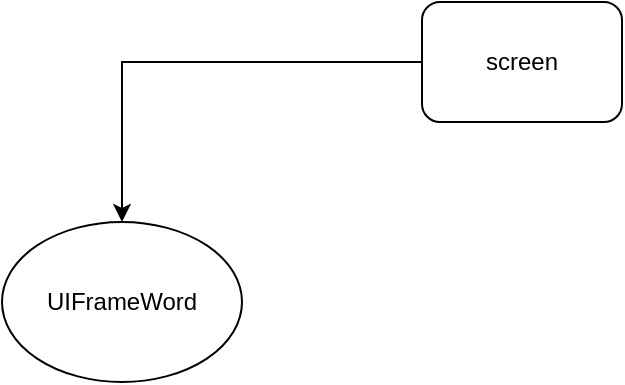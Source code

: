 <mxfile>
    <diagram id="X0xjMKJvVQFdVlfONc_L" name="第 1 页">
        <mxGraphModel dx="1297" dy="875" grid="1" gridSize="10" guides="1" tooltips="1" connect="1" arrows="1" fold="1" page="1" pageScale="1" pageWidth="827" pageHeight="1169" math="0" shadow="0">
            <root>
                <mxCell id="0"/>
                <mxCell id="1" parent="0"/>
                <mxCell id="2" value="UIFrameWord" style="ellipse;whiteSpace=wrap;html=1;" vertex="1" parent="1">
                    <mxGeometry x="350" y="410" width="120" height="80" as="geometry"/>
                </mxCell>
                <mxCell id="4" style="edgeStyle=orthogonalEdgeStyle;rounded=0;orthogonalLoop=1;jettySize=auto;html=1;exitX=0;exitY=0.5;exitDx=0;exitDy=0;" edge="1" parent="1" source="3" target="2">
                    <mxGeometry relative="1" as="geometry"/>
                </mxCell>
                <mxCell id="3" value="screen" style="rounded=1;whiteSpace=wrap;html=1;" vertex="1" parent="1">
                    <mxGeometry x="560" y="300" width="100" height="60" as="geometry"/>
                </mxCell>
            </root>
        </mxGraphModel>
    </diagram>
</mxfile>